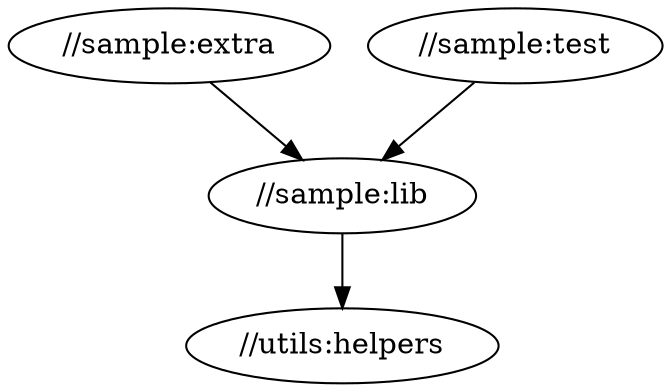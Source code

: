digraph {
    0 [ label = "Library(Library { name: Label { name: \"//utils:helpers\" }, files: [\"./.erl\"], dependencies: [] })" label = "//utils:helpers"]
    1 [ label = "Library(Library { name: Label { name: \"//sample:lib\" }, files: [\"./sample.erl\"], dependencies: [Label { name: \"//utils:helpers\" }] })" label = "//sample:lib"]
    2 [ label = "Library(Library { name: Label { name: \"//sample:extra\" }, files: [\"./extra.erl\"], dependencies: [Label { name: \"//sample:lib\" }] })" label = "//sample:extra"]
    3 [ label = "Test(Test { name: Label { name: \"//sample:test\" }, file: \"\\\"./sample.erl\\\"\", dependencies: [Label { name: \"//sample:lib\" }] })" label = "//sample:test"]
    2 -> 1 [ ]
    1 -> 0 [ ]
    3 -> 1 [ ]
}


